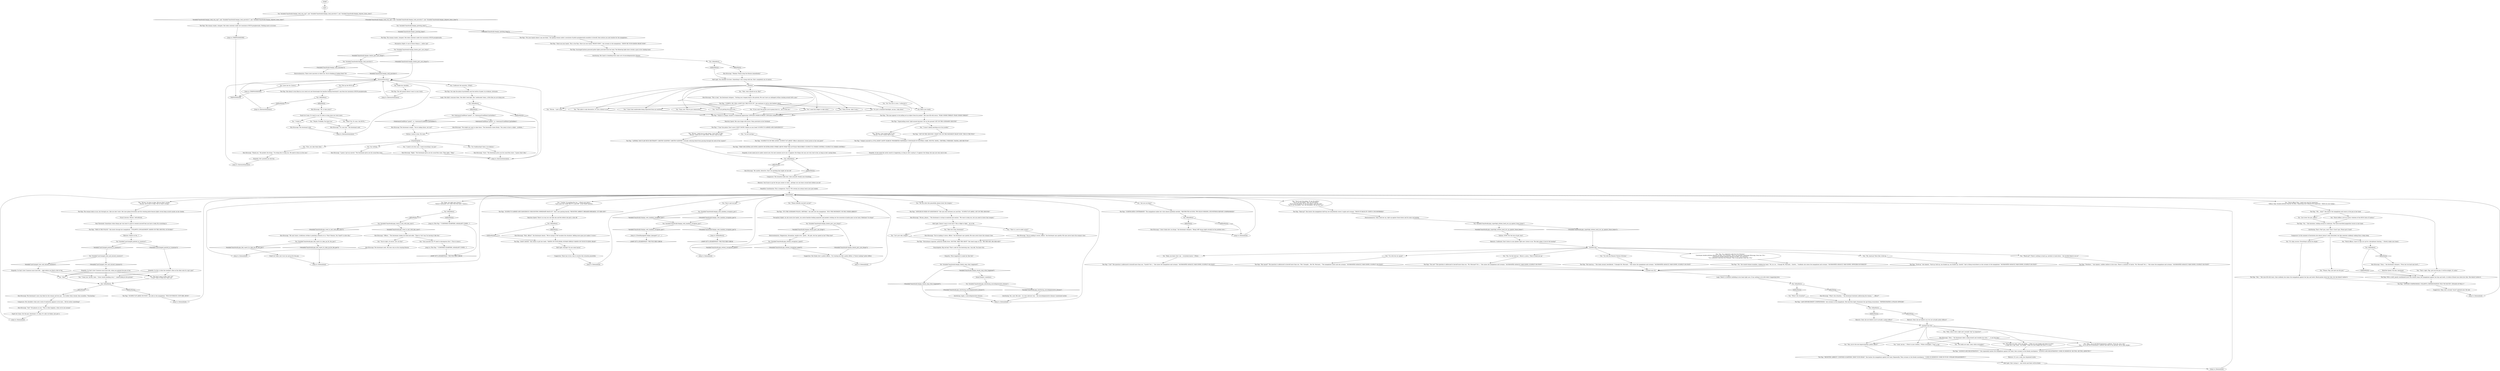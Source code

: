 # BOARDWALK / THE PIGS
# The Pigs! Evrart arranges you to meet the woman who has been posing as a police officer. She's carrying an attachment of sirens and police lights. She's got your gun.
# ==================================================
digraph G {
	  0 [label="START"];
	  1 [label="input"];
	  2 [label="You: \"Ma'am, I'm here to help. Tell me what's wrong.\"\n\"Ma'am, we're here to help. Tell us what's wrong.\""];
	  3 [label="The Pigs: \"Disturbance reported, authorize deadly force. SECTOR, TAKE THE SHOT!\" Her head snaps at you. \"BIG RED KEY, BIG RED KEY!\""];
	  4 [label="You: \"Let's just talk, alright?\""];
	  5 [label="Reaction Speed: Her eyes bulge with terror. Veins protrude on her forehead."];
	  6 [label="The Pigs: \"Subject yourself to a FULL BODY CAVITY SEARCH! PROHIBITED MATERIALS CONCEALED IN NOSTRILS, EARS, MOUTH, NAVEL, URETHRA, FORESKIN, VAGINA, AND RECTUM!\""];
	  7 [label="The Pigs: \"LATERAL VASCULAR NECK RESTRAINT! CAROTID SLEEPER! CAROTID SLEEPER! Critically reducing blood from passing through the neck of the suspect!\""];
	  8 [label="Jump to: [thereareitemshere]"];
	  9 [label="You: IsKimHere()"];
	  10 [label="IsKimHere()", shape=diamond];
	  11 [label="!(IsKimHere())", shape=diamond];
	  12 [label="Kim Kitsuragi: \"Easy...\" the lieutenant whispers. \"Press her too hard and she'll...\""];
	  13 [label="Untitled hub (02)"];
	  14 [label="You: IsKimHere()"];
	  15 [label="IsKimHere()", shape=diamond];
	  16 [label="!(IsKimHere())", shape=diamond];
	  17 [label="Untitled hub (03)"];
	  18 [label="Composure: In this moment of hesitation she almost doesn't seem disturbed, but like someone suddenly waking from a deep sleep."];
	  19 [label="You: Variable[\"boardwalk.thepigs_redc_handeye_recognize_gun\"]"];
	  20 [label="Variable[\"boardwalk.thepigs_redc_handeye_recognize_gun\"]", shape=diamond];
	  21 [label="!(Variable[\"boardwalk.thepigs_redc_handeye_recognize_gun\"])", shape=diamond];
	  22 [label="Kim Kitsuragi: \"This is bad,\" the lieutenant whispers. \"Getting your weapon back is the priority. We can't have an unhinged civilian running around with a gun.\""];
	  23 [label="Interfacing: Her hand is trembling from some sort of neurodegenerative disease."];
	  24 [label="Reaction Speed: There's no way you can take aim and fire before she gets a shot off."];
	  25 [label="You: \"I'm with the rat squad!\""];
	  26 [label="Electrochemistry: Magnesium, drouamine, maybe even  speed... My god, she has speed on her? What else?"];
	  27 [label="Visual Calculus: Recent. Self-inflicted."];
	  28 [label="Logic: There's a scenario unfolding in her head right now. It has nothing to do with what's happening here."];
	  29 [label="You: Variable[\"boardwalk.thepigs_blackc_emp_what_happened\"]"];
	  30 [label="Variable[\"boardwalk.thepigs_blackc_emp_what_happened\"]", shape=diamond];
	  31 [label="!(Variable[\"boardwalk.thepigs_blackc_emp_what_happened\"])", shape=diamond];
	  32 [label="You: Nope, not right now. [Leave.]\n\"Doesn't look good. Let's deal with this later.\" [Leave.]"];
	  33 [label="The Pigs: \"SUSPECT IS ON THE LOOSE! SUSPECT AT LARGE! Officer administers street justice at her own peril!\""];
	  34 [label="The Pigs: \"THAT ONE EXTRA LICK WITH A BATON OR EXTRA KNEE STRIKE ABOVE WHAT WAS ACTUALLY REQUIRED! SUSPECT IS UNDER CONTROL! SUSPECT IS UNDER CONTROL!\""];
	  35 [label="You: \"No! I need this ledger to take notes.\""];
	  36 [label="The Pigs: She doesn't even flinch as you reach out and disentangle the familiar-looking lieutenant's cap from her mountain of RCM paraphernalia."];
	  37 [label="The Pigs: The old woman doesn't react to your touch."];
	  38 [label="Jump to: [THEPIGSISDONE]"];
	  39 [label="The Pigs: \"Fuck-up,\" she repeats, \"fuck up, fuck up, you fucked up, you fucked up, Gareth!\" Spit is flying everywhere as she screams in the megaphone: \"AGGRAVATED ASSAULT, MAN DOWN, SUSPECT ON FOOT!\""];
	  40 [label="Perception (Sight): Is one of those things a... police cap?"];
	  41 [label="You: \"That's right, Pigs, give me the gun. It will be alright. It's mine.\""];
	  42 [label="Jump to: [The Pigs: \"\"CONFINED QUARTERS, ASSAILANT COMIN...\"]"];
	  43 [label="You: Variable[\"yard.hanged_shot_and_missed_cunoesse\"]"];
	  44 [label="Variable[\"yard.hanged_shot_and_missed_cunoesse\"]", shape=diamond];
	  45 [label="!(Variable[\"yard.hanged_shot_and_missed_cunoesse\"])", shape=diamond];
	  46 [label="The Pigs: \"Failure to comply. Suspect is displaying aggression! OFFICER UNDER DURESS! OFFICER UNDER DURESS!\""];
	  47 [label="themainhub"];
	  48 [label="The Pigs: \"The man appears to be pulling out an object from his pocket!\" Her eyes fill with terror. \"FEAR UNDER THREAT! FEAR UNDER THREAT!\""];
	  49 [label="You: \"I'm not moving.\""];
	  50 [label="You: \"Careful, I'm packing fire too...\" (Flash your piece.)\n\"I got a gun too! Looks like it's a gun-off!\" (Cock *both* barrels.)"];
	  51 [label="Suggestion: There has to be a way to resolve this situation peacefully."];
	  53 [label="Kim Kitsuragi: The lieutenant coughs. \"You're taking those, are you?\""];
	  54 [label="You: Say nothing."];
	  55 [label="Kim Kitsuragi: \"Sure.\" The lieutenant gives you his usual firm stare. \"I guess that's fine.\""];
	  56 [label="The Pigs: With a swift, poorly coordinated move the woman slams the megaphone against her lips and teeth. A trickle of blood runs down her chin. She doesn't notice it."];
	  57 [label="Esprit de Corps: It's hard to say. It's been so long since you wore yours."];
	  58 [label="Rhetoric: Hands on the...?"];
	  59 [label="Untitled hub"];
	  60 [label="The Pigs: \"GET ON THE GROUND! I WANT YOU ON THE PAVEMENT RIGHT NOW! THIS IS THE PIGS!\""];
	  61 [label="You: IsKimHere()"];
	  62 [label="IsKimHere()", shape=diamond];
	  63 [label="!(IsKimHere())", shape=diamond];
	  64 [label="You: Variable[\"boardwalk.thepigs_took_rcm_cap\"]  and  Variable[\"boardwalk.thepigs_took_narcotics\"]  and  Variable[\"boardwalk.thepigs_altgreet_items_done\"]"];
	  65 [label="Variable[\"boardwalk.thepigs_took_rcm_cap\"]  and  Variable[\"boardwalk.thepigs_took_narcotics\"]  and  Variable[\"boardwalk.thepigs_altgreet_items_done\"]", shape=diamond];
	  66 [label="!(Variable[\"boardwalk.thepigs_took_rcm_cap\"]  and  Variable[\"boardwalk.thepigs_took_narcotics\"]  and  Variable[\"boardwalk.thepigs_altgreet_items_done\"])", shape=diamond];
	  67 [label="Kim Kitsuragi: \"I guess I got my answer.\" The lieutenant gives you his usual firm stare."];
	  68 [label="You: \"Yes, I'm the back-up.\" (Resist a yawn.) \"Here to back you up.\""];
	  69 [label="The Pigs: \"Nowhere...\" she repeats, sudden sadness in her eyes. There's a moment of clarity. \"Mr. Morrand? No I...\" She raises the megaphone and screams: \"AGGRAVATED ASSAULT, MAN DOWN, SUSPECT ON FOOT!\""];
	  70 [label="Jump to: [thereareitemshere]"];
	  71 [label="Interfacing: That's *the* gun, man! That's *your* gun. Please get it back!"];
	  72 [label="Interfacing: Yes, sure. But also -- in a less abstract way -- the neurodegenerative disease I mentioned earlier."];
	  73 [label="The Pigs: Scavenged battery-powered police lights protrude from her back. The flickering light-show reveals a gun in her shaking hand."];
	  74 [label="Kim Kitsuragi: \"You're making it worse, officer,\" the lieutenant says quietly. His eyes never leave the woman's face."];
	  75 [label="The Pigs: \"CONFISCATED CONTRABAND!\" The megaphone makes her voice almost painfully metallic. \"RESTRICTED ACCESS, TWO KILOS MISSING, EYE-WITNESS REPORT COMPROMISED!\""];
	  76 [label="Kim Kitsuragi: \"Thank you.\" He pockets the drugs. \"I'm doing this to help you. We need to focus on the case.\""];
	  77 [label="You: \"You're right, of course. Let's do this!\""];
	  78 [label="Jump to: [IsKimHere()]"];
	  79 [label="You: Time to get my gun!"];
	  80 [label="You: Variable[\"boardwalk.thepigs_redc_handeye_recognize_gun\"]"];
	  81 [label="Variable[\"boardwalk.thepigs_redc_handeye_recognize_gun\"]", shape=diamond];
	  82 [label="!(Variable[\"boardwalk.thepigs_redc_handeye_recognize_gun\"])", shape=diamond];
	  83 [label="You: \"What's the situation?\""];
	  84 [label="Jump to: [themainhub]"];
	  85 [label="Empathy: What happened to make her like this?"];
	  86 [label="Logic: She didn't consume them. She didn't look high. She 'confiscated' them, a little like you are doing now."];
	  87 [label="You: \"Kim?\""];
	  88 [label="Rhetoric: Confirmed. Don't listen to your glands right now. Listen to me. The lady asked, if you're the backup?"];
	  89 [label="Rhetoric: Does she not believe you're actually a police officer?"];
	  90 [label="Jump to: [themainhub]"];
	  91 [label="Kim Kitsuragi: \"Madam! Please drop the firearm immediately!\""];
	  92 [label="You: \"Easy, ma'am, take it easy...\""];
	  93 [label="You: \"Wait, what should we do, Kim?\""];
	  94 [label="Composure: His shoulders relax and a look of realization appears in his eyes... Did he notice something?"];
	  95 [label="You: \"I wasn't taking anything out of my pocket.\""];
	  96 [label="You: \"It's just a standard flashlight, ma'am. Calm down.\""];
	  97 [label="You: \"Ma'am... I got a gun.\""];
	  98 [label="The Pigs: \"DON'T MOVE!\" She seems to grit her teeth. \"HANDS ON YOUR HEAD, HUMAN SHIELD! HANDS ON YOUR FUCKING HEAD!\""];
	  99 [label="THEPIGSISDONE"];
	  100 [label="Jump to: [THEPIGSISDONE]"];
	  101 [label="You: IsKimHere()"];
	  102 [label="IsKimHere()", shape=diamond];
	  103 [label="!(IsKimHere())", shape=diamond];
	  104 [label="You: \"Maybe. Probably. You know me.\""];
	  105 [label="Kim Kitsuragi: \"It's your hat.\" The lieutenant nods."];
	  106 [label="Kim Kitsuragi: \"Right.\" The lieutenant gives you his usual firm stare. Then sighs. \"Okay.\""];
	  107 [label="Kim Kitsuragi: \"I don't think she's on drugs,\" the lieutenant whispers. \"Being *off* drugs might actually be the problem here...\""];
	  108 [label="Hand/Eye Coordination: This is dangerous. You're 70% certain you always leave your gun loaded."];
	  109 [label="Half Light: She's losing it -- one twitch and there will be blood."];
	  110 [label="Reaction Speed: Too late, lieutenant."];
	  111 [label="Jump to: [CheckEquipped(\"ledger_damaged\") || C ...]"];
	  112 [label="The Pigs: The woman looks at you, but through you. Like you don't exist. Her eyes gleam feverishly and the rotating police-beacon lights reveal deep scratch marks on her cheeks."];
	  113 [label="You: \"Please identify yourself, ma'am?\""];
	  114 [label="Suggestion: She thinks she's a police officer... Try treating her like a police officer. A *lower-ranking* police officer."];
	  115 [label="Jump to: [themainhub]"];
	  116 [label="The Pigs: \"Sir...\" She hesitates, looking around in confusion. The three barrelled pepperbox wavers in her hand."];
	  117 [label="You: Variable[\"boardwalk.thepigs_greeting_done\"]"];
	  118 [label="Variable[\"boardwalk.thepigs_greeting_done\"]", shape=diamond];
	  119 [label="!(Variable[\"boardwalk.thepigs_greeting_done\"])", shape=diamond];
	  120 [label="Kim Kitsuragi: \"You might not want to take those.\" The lieutenant states firmly. \"You seem to have a slight... problem...\""];
	  121 [label="The Pigs: \"I do?\" The question is addressed to herself more than you. \"Gareth? No I...\" She raises the megaphone and screams: \"AGGRAVATED ASSAULT, MAN DOWN, SUSPECT ON FOOT!\""];
	  122 [label="The Pigs: \"OFFICER COMPROMISED, UNLAWFUL IMPERSONATION! PIGS *EN ROUTE*, ENGAGE AT WILL!!!\""];
	  123 [label="You: \"That's it, you're under arrest!\""];
	  124 [label="The Pigs: \"Rat squad?\" The question is addressed to herself more than you. \"But I thought... But Mr. Morrand...\" The megaphone raises and she screams: \"AGGRAVATED ASSAULT, MAN DOWN, SUSPECT ON FOOT!\""];
	  125 [label="You: \"It's okay, ma'am. Everything's gonna be alright.\""];
	  126 [label="The Pigs: \"But...\" Her eyes fill with tears, then suddenly she slams the megaphone against her lips and teeth. Blood gushes down her chin, but she doesn't notice it."];
	  127 [label="Suggestion: Okay, she's actually *more* agitated now. My bad."];
	  128 [label="Rhetoric: It's not a code. Just disjointed words."];
	  129 [label="Kim Kitsuragi: \"Ma'am, please...\" The lieutenant is trying to maintain eye-contact. \"We want to help you, but you need to lower that weapon.\""];
	  130 [label="Jump to: [themainhub]"];
	  131 [label="You: IsKimHere()"];
	  132 [label="IsKimHere()", shape=diamond];
	  133 [label="!(IsKimHere())", shape=diamond];
	  134 [label="You: \"The sabre is only decorative. It's not a threat to you.\""];
	  135 [label="Jump to: [thereareitemshere]"];
	  136 [label="Kim Kitsuragi: \"Oh. Is that yours?\""];
	  137 [label="Jump to: [thereareitemshere]"];
	  138 [label="You: \"I'm *confiscating* these. As evidence.\""];
	  139 [label="drugtakinghub"];
	  140 [label="You: IsKimHere()"];
	  141 [label="IsKimHere()", shape=diamond];
	  142 [label="!(IsKimHere())", shape=diamond];
	  143 [label="The Pigs: \"You are?\" The question is addressed to herself more than you. \"Mr. Morrand? No I...\" She raises the megaphone and screams: \"AGGRAVATED ASSAULT, MAN DOWN, SUSPECT ON FOOT!\""];
	  144 [label="Jump to: [themainhub]"];
	  145 [label="Jump to: [themainhub]"];
	  146 [label="You: Variable[\"boardwalk.pigs_kim_esprit_its_okay_go_for_the_gun\"]"];
	  147 [label="Variable[\"boardwalk.pigs_kim_esprit_its_okay_go_for_the_gun\"]", shape=diamond];
	  148 [label="!(Variable[\"boardwalk.pigs_kim_esprit_its_okay_go_for_the_gun\"])", shape=diamond];
	  149 [label="Inland Empire: Loneliness."];
	  150 [label="Kim Kitsuragi: \"Officer...\" The lieutenant shakes his head and adds: \"There is *no* way I'm leaving it like this.\""];
	  151 [label="Kim Kitsuragi: The lieutenant nods. His eyes stay on the swaying firearm."];
	  152 [label="The Pigs: \"Put your hands where I can see them,\" the ageing woman under a mountain of police paraphernalia mumbles to herself, then notices you and reaches for the megaphone..."];
	  153 [label="Half Light: You shouldn't be here. Something's very wrong with her. She's completely out of control."];
	  154 [label="The Pigs: \"Wh... what?\" She lowers the megaphone and stares at the gun in her hand."];
	  155 [label="You: \"Ma'am, I just wanna talk to you.\"\n\"Ma'am, we just wanna talk to you.\""];
	  156 [label="You: IsKimHere()"];
	  157 [label="IsKimHere()", shape=diamond];
	  158 [label="!(IsKimHere())", shape=diamond];
	  159 [label="Kim Kitsuragi: The lieutenant nods."];
	  160 [label="You: \"Fine, you take them then.\""];
	  161 [label="You: SubstanceUsedMore(\"speed\")  or  SubstanceUsedMore(\"pyrholidon\")"];
	  162 [label="SubstanceUsedMore(\"speed\")  or  SubstanceUsedMore(\"pyrholidon\")", shape=diamond];
	  163 [label="!(SubstanceUsedMore(\"speed\")  or  SubstanceUsedMore(\"pyrholidon\"))", shape=diamond];
	  164 [label="The Pigs: \"But back-up...\" She looks around, bewildered. \"I thought Mr. Morrand...\" She raises the megaphone and screams: \"AGGRAVATED ASSAULT, MAN DOWN, SUSPECT ON FOOT!\""];
	  165 [label="You: Variable[\"boardwalk.thepigs_blackc_perc_saw_drugs\"]"];
	  166 [label="Variable[\"boardwalk.thepigs_blackc_perc_saw_drugs\"]", shape=diamond];
	  167 [label="!(Variable[\"boardwalk.thepigs_blackc_perc_saw_drugs\"])", shape=diamond];
	  168 [label="Empathy: He's grateful you did this."];
	  169 [label="Volition: Listen to him. For once."];
	  170 [label="You: Variable[\"boardwalk.thepigs_blackc_perc_saw_drugs\"]"];
	  171 [label="Variable[\"boardwalk.thepigs_blackc_perc_saw_drugs\"]", shape=diamond];
	  172 [label="!(Variable[\"boardwalk.thepigs_blackc_perc_saw_drugs\"])", shape=diamond];
	  173 [label="Electrochemistry: Yeah, back her up, right up against those boxes and do some sex-healing."];
	  174 [label="The Pigs: \"RESISTING ARREST! CONFINED QUARTERS! DROP YOUR HEAD!\" She bashes the megaphone against her head. Repeatedly. Then screams in the bloody mouthpiece: \"COME IN DISPATCH! COME IN FUCK! CIVILIAN ENGAGEMENT!!!\""];
	  175 [label="You: \"Eee... I'm in full RCM lieutenant's uniform. Trust me. I'm a cop.\"\n\"Eee... I'm in full RCM lieutenant's uniform and look at my partner. We're cops alright.\""];
	  176 [label="Esprit de Corps: Get the gun, lieutenant, it's okay. It's safe, he thinks. Just get it."];
	  177 [label="Jump to: [themainhub]"];
	  178 [label="You: IsKimHere()"];
	  179 [label="IsKimHere()", shape=diamond];
	  180 [label="!(IsKimHere())", shape=diamond];
	  181 [label="littlehub"];
	  182 [label="Jump to: [themainhub]"];
	  183 [label="The Pigs: The woman stands, slumped. She looks catatonic under her mountain of RCM paraphernalia."];
	  184 [label="You: Pick up the RCM cap."];
	  185 [label="You: \"I don't feel comfortable being separated from my multitool.\""];
	  186 [label="You: Leave her be. [Leave.]"];
	  187 [label="You: \"I'm with the Remote Viewers Division.\""];
	  188 [label="Composure: The situation looks bad. Calm yourself. Steady your breathing."];
	  189 [label="You: Variable[\"boardwalk.pigs_superhigh_elchem_back_you_up_against_those_boxes\"]"];
	  190 [label="Variable[\"boardwalk.pigs_superhigh_elchem_back_you_up_against_those_boxes\"]", shape=diamond];
	  191 [label="!(Variable[\"boardwalk.pigs_superhigh_elchem_back_you_up_against_those_boxes\"])", shape=diamond];
	  192 [label="Volition: STOP! For the love of god, don't."];
	  193 [label="Encyclopedia: Big red key? That's code for the battering ram. Cop talk. You know this."];
	  194 [label="You: \"Look, ma'am...\" (Point to your clothes.) \"White rectangles. I *am* a cop.\""];
	  195 [label="You: Variable[\"boardwalk.pigs_elchem_recognizes_speed\"]"];
	  196 [label="Variable[\"boardwalk.pigs_elchem_recognizes_speed\"]", shape=diamond];
	  197 [label="!(Variable[\"boardwalk.pigs_elchem_recognizes_speed\"])", shape=diamond];
	  198 [label="Empathy: So that's how Cunoesse must have felt... right before you fired a shot at her."];
	  199 [label="You: \"We can solve this peacefully, please lower the weapon.\""];
	  200 [label="You: \"Patrol officer, I have to sign you up for a disciplinary hearing...\" (Slowly shake your head.)"];
	  201 [label="The Pigs: \"OFFICER IN NEED OF ASSISTANCE!\" Her eyes dart between you and Kim. \"SUSPECT AT LARGE, GET ON THE GROUND!\""];
	  202 [label="The Pigs: The woman stands, slumped. She looks catatonic under her mountain of RCM paraphernalia. Nothing more to do here."];
	  203 [label="You: \"No! The tare is mine. I collected it.\""];
	  204 [label="You: \"Are you on drugs?\""];
	  205 [label="Kim Kitsuragi: \"Wait, officer!\" the lieutenant shouts. \"We're trying to *de*-escalate the situation! Adding more guns just makes it worse.\""];
	  206 [label="Half Light: Enough! Fry me some bacon!"];
	  207 [label="You: \"*Back-up*?! There's nothing to back up, nowhere to back down -- the terrible finale is on us!\""];
	  208 [label="You: \"Me, back-up? More like a fuck-up...\""];
	  209 [label="Pain Threshold: Sometimes when things get very bad it's good to remind yourself that you have a body. By scratching it."];
	  210 [label="Rhetoric: Does she not believe you two are actually police officers?"];
	  211 [label="You: \"Hey, you're the one impersonating a police officer!\""];
	  212 [label="You: Variable[\"boardwalk.pigs_interfacing_neurodegenerative_disease\"]"];
	  213 [label="Variable[\"boardwalk.pigs_interfacing_neurodegenerative_disease\"]", shape=diamond];
	  214 [label="!(Variable[\"boardwalk.pigs_interfacing_neurodegenerative_disease\"])", shape=diamond];
	  215 [label="You: IsKimHere()"];
	  216 [label="IsKimHere()", shape=diamond];
	  217 [label="!(IsKimHere())", shape=diamond];
	  218 [label="You: Raise your hands."];
	  219 [label="The Pigs: \"Back-up?\" She lowers the megaphone half-way, but immediately raises it again and screams: \"BACK-UP, BACK-UP! STATUS UNCONFIRMED!\""];
	  220 [label="You: \"You're not the police. *I* am the police.\"\n\"You're not the police. *We* are the police.\"\n\"You're not the police, *I* am the police. I am the Law!\"\n\"You're not the police, *we* are the police. We are the Law!\""];
	  221 [label="The Pigs: \"IT'S THE GODDAMN POLICE, SHIT-BAG,\" she yells into the megaphone. \"HUG THE PAVEMENT, YOU'RE UNDER ARREST!\""];
	  222 [label="The Pigs: \"SUSPECT AT LARGE ON FOOT,\" she yells in the megaphone. \"PIGS IN PURSUIT, CUFF HIM, BOYS!\""];
	  223 [label="The Pigs: \"LICENCE AND REGISTRATION!!!\" She repeatedly bashes the megaphone against her head, then screams in the bloody mouthpiece: \"LICENCE AND REGISTRATION! COME IN DISPATCH! SECTOR, SECTOR, AZIMUTH!!!\""];
	  224 [label="You: \"We really are cops. Look, white rectangles!\""];
	  225 [label="Kim Kitsuragi: \"Now...\" the lieutenant takes a deep breath and steadies his voice, \"... is not the time.\""];
	  226 [label="You: Variable[\"boardwalk.pigs_tried_to_exit_with_kim_once\"]"];
	  227 [label="Variable[\"boardwalk.pigs_tried_to_exit_with_kim_once\"]", shape=diamond];
	  228 [label="!(Variable[\"boardwalk.pigs_tried_to_exit_with_kim_once\"])", shape=diamond];
	  229 [label="Empathy: So that's how Cunoesse must have felt, when you pointed the gun at her."];
	  230 [label="You: \"Patrol officer Pigs, I need your gun for inspection.\"\n\"Officer, Pigs! Double-yefreitor Harrier Du Bois, requesting your sidearm for inspection.\" (Hold out your badge.)"];
	  231 [label="The Pigs: \"Superseding event! Split-second decision! Get on the ground! GET ON THE GODDAMN GROUND!\""];
	  232 [label="Kim Kitsuragi: \"Be careful, detective. Don't do anything that might set her off.\""];
	  233 [label="Empathy: In her mind the cavity search is happening, as long as she's saying it. It appears the things she says are very real to her."];
	  234 [label="Jump to: [themainhub]"];
	  235 [label="You: Confiscate the narcotics. (Wink!)"];
	  236 [label="The Pigs: You take the phial of pyrholidon and the bottle of speed. As evidence, obviously."];
	  237 [label="You: \"Baby, you know who I am -- everybody knows.\" (Wink.)"];
	  238 [label="Electrochemistry: There were narcotics in there too. You're thinking of taking them? Do!"];
	  239 [label="You: \"We really are cops. Look, my badge...\" (Take out your badge and show it to her.)\n\"I really am a cop. Look... my badge.\" (Take out your badge and show it to her.)"];
	  240 [label="The Pigs: \"COMPLY, OR I WILL LIGHT YOU THE FUCK UP!\" she continues to yell as she lumbers about."];
	  241 [label="The Pigs: \"Show me your hands. This is the Pigs. Show me your hands *RIGHT NOW*,\" she screams in the megaphone. \"SHOW ME YOUR HANDS RIGHT NOW!\""];
	  242 [label="The Pigs: \"THIS IS THE POLICE!\" She howls through her megaphone. \"UNLAWFUL ENGAGEMENT. HANDS ON THE GROUND, SCUM-BAG!\""];
	  243 [label="Jump to: [themainhub]"];
	  244 [label="You: \"Ma'am, I need you to calm down. I just want to talk.\"\n\"Ma'am, I need you to calm down. We just want to talk.\""];
	  245 [label="You: \"Easy, now. They're just chaincutters.\""];
	  246 [label="Jump to: [thereareitemshere]"];
	  247 [label="Half Light: Doesn't want to hurt her?! This is flight or fight -- do or die."];
	  248 [label="Jump to: [themainhub]"];
	  249 [label="You: IsKimHere()"];
	  250 [label="IsKimHere()", shape=diamond];
	  251 [label="!(IsKimHere())", shape=diamond];
	  252 [label="Kim Kitsuragi: \"You're making it worse, officer,\" the lieutenant says quietly. His eyes never leave the woman's face."];
	  253 [label="You: \"Suit yourself, but *I* need to decompress first.\" (Turn to leave.)"];
	  254 [label="Jump to: [The Pigs: \"\"CONFINED QUARTERS, ASSAILANT COMIN...\"]"];
	  255 [label="You: \"You're not getting the porta-reel...\""];
	  256 [label="Perception (Sight): As she waves her hands, you notice familiar-looking ampoules and packets sticking out the mountain of police gear on her back. Medicine? Or drugs?"];
	  257 [label="You: IsKimHere()"];
	  258 [label="IsKimHere()", shape=diamond];
	  259 [label="!(IsKimHere())", shape=diamond];
	  260 [label="You: \"I hear you, ma'am, look...\" (Start slowly bending over.) \"...hands going on the ground.\""];
	  261 [label="The Pigs: \"No,\" the crazed woman mumbles, shaking her head. \"No, no, no... I though Mr. Morrand... Gareth...\" Suddenly she raises the megaphone and screams: \"AGGRAVATED ASSAULT, MAN DOWN, OFFICERS IN PURSUIT!\""];
	  262 [label="Esprit de Corps: Just trust me and go for the gun."];
	  263 [label="Interfacing: Again, a neurodegenerative disease."];
	  264 [label="You: \"Mine? No. It's ours, the RCM's.\""];
	  265 [label="Kim Kitsuragi: \"We can't leave. A delirious civilian is pointing a firearm at us. *Your* firearm. You *need* to solve this.\""];
	  266 [label="You: \"Blow her away, lieutenant!\""];
	  267 [label="Kim Kitsuragi: The lieutenant's eyes stay fixed on the woman and her gun -- he studies them closely, then mumbles: \"Fascinating.\""];
	  268 [label="You: \"Patrol officer, you're in gross violation of the RCM Code of Conduct.\""];
	  269 [label="You: \"If you want the prybar you're gonna have to... pry it from me.\""];
	  270 [label="thereareitemshere"];
	  271 [label="You: \"I think so.\""];
	  272 [label="Rhetoric: You'll have to go for the gun sooner or later... perhaps you can learn crucial facts before you do?"];
	  273 [label="You: \"We *just* want to help, that's all.\"\n\"I *just* want to help you, that's all.\""];
	  274 [label="The Pigs: \"LAW ENFORCEMENT COMPROMISED,\" she screams in the megaphone. Red and blue lights illuminate the spit flying everywhere. \"IMPERSONATING A POLICE OFFICER!\""];
	  275 [label="You: Variable[\"yard.hanged_pointed_at_cunoesse\"]"];
	  276 [label="Variable[\"yard.hanged_pointed_at_cunoesse\"]", shape=diamond];
	  277 [label="!(Variable[\"yard.hanged_pointed_at_cunoesse\"])", shape=diamond];
	  278 [label="The Pigs: \"I *am* the police! Don't move! DON'T MOVE! Hands on your head! SUSPECT IS ARMED AND DANGEROUS!\""];
	  279 [label="The Pigs: \"SUSPECT IS ARMED AND DANGEROUS! REQUESTING IMMEDIATE BACK-UP!\" She's now panting heavily. \"RESISTING ARREST, BREAKER BREAKER, CUT HIM OFF!\""];
	  280 [label="Kim Kitsuragi: \"What's the situation...\" the lieutenant hesitates addressing the woman, \"... officer?\""];
	  281 [label="You: \"Just lower the gun, officer.\""];
	  282 [label="You: Variable[\"boardwalk.thepigs_took_narcotics\"]"];
	  283 [label="Variable[\"boardwalk.thepigs_took_narcotics\"]", shape=diamond];
	  284 [label="!(Variable[\"boardwalk.thepigs_took_narcotics\"])", shape=diamond];
	  285 [label="You: \"Wait, what if she's right and I actually *am* an imposter?\""];
	  286 [label="Kim Kitsuragi: \"See?\" He glances at you. \"This is what happens, when we're not around.\""];
	  287 [label="You: \"Please, Pigs, just give me the gun.\""];
	  288 [label="Empathy: In her mind you're under control now, the next moment you're not. It appears the things she says are very real to her, as long as she's saying them."];
	  289 [label="You: Shake her shoulder."];
	  290 [label="You: \"I need to do this case. I need everything I can get.\""];
	  291 [label="Empathy: So this is what the weather's like on the other end of a cop's gun?"];
	  292 [label="You: \"Yes. I'm a detective with the 41st Precinct.\"\n\"Lieutenant double-yefreitor Harrier Du Bois, 41st Precinct. This is my partner, Lieutenant Kitsuragi, from the 57th.\"\n\"Lieutenant double-yefreitor Harrier Du Bois, 41st Precinct.\"\n\"I'm a detective with the 41st Precinct. This is my partner from the 57th.\""];
	  2800008 [label="JUMP OUT to BOARDWALK / THE PIGS RED CHECK", shape=diamond];
	  2800308 [label="JUMP OUT to BOARDWALK / THE PIGS RED CHECK", shape=diamond];
	  2800016 [label="JUMP OUT to BOARDWALK / THE PIGS RED CHECK", shape=diamond];
	  0 -> 1
	  1 -> 64
	  2 -> 112
	  3 -> 193
	  4 -> 3
	  5 -> 278
	  6 -> 233
	  7 -> 61
	  8 -> 270
	  9 -> 10
	  9 -> 11
	  10 -> 280
	  11 -> 83
	  12 -> 110
	  13 -> 28
	  14 -> 16
	  14 -> 15
	  15 -> 210
	  16 -> 89
	  17 -> 224
	  17 -> 194
	  17 -> 239
	  17 -> 175
	  17 -> 211
	  17 -> 285
	  18 -> 200
	  18 -> 125
	  18 -> 287
	  19 -> 20
	  19 -> 21
	  20 -> 111
	  21 -> 78
	  22 -> 240
	  23 -> 215
	  24 -> 156
	  25 -> 124
	  26 -> 195
	  27 -> 209
	  28 -> 9
	  29 -> 30
	  29 -> 31
	  30 -> 149
	  31 -> 248
	  32 -> 178
	  33 -> 34
	  34 -> 288
	  35 -> 46
	  36 -> 101
	  37 -> 8
	  38 -> 99
	  39 -> 13
	  40 -> 165
	  41 -> 56
	  42 -> 2800008
	  43 -> 44
	  43 -> 45
	  44 -> 198
	  45 -> 229
	  46 -> 5
	  47 -> 32
	  47 -> 2
	  47 -> 230
	  47 -> 199
	  47 -> 204
	  47 -> 79
	  47 -> 113
	  47 -> 50
	  47 -> 220
	  48 -> 231
	  49 -> 33
	  50 -> 279
	  51 -> 84
	  53 -> 169
	  54 -> 67
	  55 -> 137
	  56 -> 122
	  57 -> 104
	  57 -> 264
	  57 -> 271
	  58 -> 275
	  59 -> 68
	  59 -> 292
	  59 -> 237
	  59 -> 207
	  59 -> 208
	  59 -> 25
	  59 -> 187
	  60 -> 6
	  61 -> 62
	  61 -> 63
	  62 -> 232
	  63 -> 188
	  64 -> 65
	  64 -> 66
	  65 -> 202
	  66 -> 117
	  67 -> 137
	  68 -> 143
	  69 -> 13
	  70 -> 270
	  71 -> 18
	  72 -> 248
	  73 -> 23
	  74 -> 3
	  75 -> 140
	  76 -> 168
	  77 -> 151
	  78 -> 2800308
	  79 -> 80
	  80 -> 81
	  80 -> 82
	  81 -> 19
	  82 -> 19
	  83 -> 274
	  84 -> 47
	  85 -> 29
	  86 -> 257
	  87 -> 131
	  88 -> 59
	  89 -> 17
	  90 -> 47
	  91 -> 153
	  92 -> 46
	  93 -> 22
	  94 -> 286
	  95 -> 60
	  96 -> 46
	  97 -> 46
	  98 -> 206
	  100 -> 99
	  101 -> 102
	  101 -> 103
	  102 -> 136
	  103 -> 135
	  104 -> 105
	  105 -> 70
	  106 -> 137
	  107 -> 234
	  108 -> 47
	  109 -> 177
	  110 -> 56
	  111 -> 2800016
	  112 -> 27
	  113 -> 221
	  114 -> 145
	  115 -> 47
	  116 -> 71
	  117 -> 118
	  117 -> 119
	  118 -> 183
	  119 -> 152
	  120 -> 169
	  121 -> 13
	  122 -> 127
	  123 -> 252
	  124 -> 13
	  125 -> 126
	  126 -> 122
	  127 -> 182
	  128 -> 109
	  129 -> 247
	  130 -> 47
	  131 -> 132
	  131 -> 133
	  132 -> 267
	  133 -> 222
	  134 -> 46
	  135 -> 270
	  136 -> 57
	  137 -> 270
	  138 -> 55
	  139 -> 160
	  139 -> 138
	  139 -> 290
	  139 -> 54
	  140 -> 141
	  140 -> 142
	  141 -> 107
	  142 -> 234
	  143 -> 13
	  144 -> 47
	  145 -> 47
	  146 -> 147
	  146 -> 148
	  147 -> 262
	  148 -> 243
	  149 -> 212
	  150 -> 253
	  150 -> 77
	  151 -> 90
	  152 -> 241
	  153 -> 181
	  154 -> 281
	  154 -> 268
	  154 -> 41
	  155 -> 6
	  156 -> 157
	  156 -> 158
	  157 -> 205
	  158 -> 98
	  159 -> 70
	  160 -> 76
	  161 -> 162
	  161 -> 163
	  162 -> 120
	  163 -> 53
	  164 -> 13
	  165 -> 166
	  165 -> 167
	  166 -> 282
	  167 -> 270
	  168 -> 246
	  169 -> 139
	  170 -> 171
	  170 -> 172
	  171 -> 26
	  172 -> 114
	  173 -> 189
	  174 -> 109
	  175 -> 223
	  176 -> 144
	  177 -> 47
	  178 -> 179
	  178 -> 180
	  179 -> 226
	  180 -> 254
	  181 -> 96
	  181 -> 97
	  181 -> 35
	  181 -> 134
	  181 -> 203
	  181 -> 269
	  181 -> 245
	  181 -> 185
	  181 -> 218
	  181 -> 92
	  181 -> 93
	  181 -> 255
	  182 -> 47
	  183 -> 40
	  184 -> 36
	  185 -> 46
	  186 -> 100
	  187 -> 164
	  188 -> 272
	  189 -> 190
	  189 -> 191
	  190 -> 192
	  191 -> 59
	  192 -> 88
	  193 -> 85
	  194 -> 223
	  195 -> 196
	  195 -> 197
	  196 -> 130
	  197 -> 114
	  198 -> 273
	  198 -> 260
	  198 -> 87
	  199 -> 201
	  200 -> 249
	  201 -> 129
	  202 -> 38
	  203 -> 46
	  204 -> 75
	  205 -> 98
	  206 -> 51
	  207 -> 69
	  208 -> 39
	  209 -> 242
	  210 -> 17
	  211 -> 174
	  212 -> 213
	  212 -> 214
	  213 -> 72
	  214 -> 263
	  215 -> 216
	  215 -> 217
	  216 -> 91
	  217 -> 153
	  218 -> 48
	  219 -> 173
	  220 -> 219
	  221 -> 256
	  222 -> 115
	  223 -> 128
	  224 -> 223
	  225 -> 224
	  225 -> 194
	  225 -> 239
	  225 -> 175
	  225 -> 211
	  226 -> 227
	  226 -> 228
	  227 -> 150
	  228 -> 265
	  229 -> 273
	  229 -> 260
	  229 -> 87
	  230 -> 154
	  231 -> 155
	  231 -> 95
	  232 -> 188
	  233 -> 61
	  234 -> 47
	  235 -> 236
	  236 -> 86
	  237 -> 121
	  238 -> 270
	  239 -> 223
	  240 -> 96
	  240 -> 97
	  240 -> 35
	  240 -> 134
	  240 -> 269
	  240 -> 245
	  240 -> 185
	  240 -> 218
	  240 -> 92
	  240 -> 255
	  241 -> 73
	  242 -> 58
	  243 -> 47
	  244 -> 7
	  245 -> 46
	  246 -> 270
	  247 -> 266
	  247 -> 123
	  247 -> 4
	  248 -> 47
	  249 -> 250
	  249 -> 251
	  250 -> 12
	  251 -> 56
	  252 -> 3
	  253 -> 42
	  254 -> 2800008
	  255 -> 46
	  256 -> 170
	  257 -> 258
	  257 -> 259
	  258 -> 161
	  259 -> 137
	  260 -> 131
	  261 -> 13
	  262 -> 243
	  263 -> 248
	  264 -> 105
	  265 -> 146
	  266 -> 74
	  267 -> 94
	  268 -> 116
	  269 -> 46
	  270 -> 184
	  270 -> 289
	  270 -> 186
	  270 -> 235
	  271 -> 159
	  272 -> 108
	  273 -> 131
	  274 -> 14
	  275 -> 276
	  275 -> 277
	  276 -> 43
	  277 -> 291
	  278 -> 49
	  278 -> 244
	  279 -> 24
	  280 -> 274
	  281 -> 116
	  282 -> 283
	  282 -> 284
	  283 -> 270
	  284 -> 238
	  285 -> 225
	  286 -> 176
	  287 -> 56
	  288 -> 61
	  289 -> 37
	  290 -> 106
	  291 -> 273
	  291 -> 260
	  291 -> 87
	  292 -> 261
}

